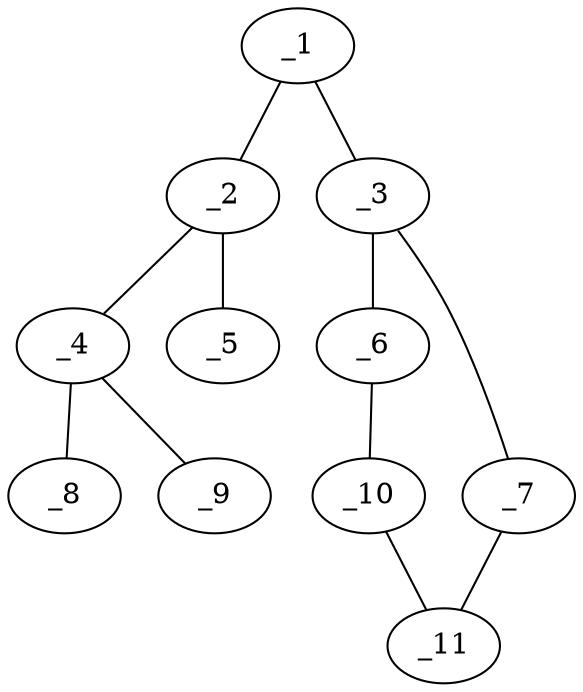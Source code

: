 graph molid348706 {
	_1	 [charge=0,
		chem=1,
		symbol="C  ",
		x="2.809",
		y="0.2694"];
	_2	 [charge=0,
		chem=1,
		symbol="C  ",
		x="3.6751",
		y="0.7694"];
	_1 -- _2	 [valence=1];
	_3	 [charge=0,
		chem=1,
		symbol="C  ",
		x="2.809",
		y="-0.7306"];
	_1 -- _3	 [valence=1];
	_4	 [charge=0,
		chem=1,
		symbol="C  ",
		x="3.6751",
		y="1.7694"];
	_2 -- _4	 [valence=1];
	_5	 [charge=0,
		chem=4,
		symbol="N  ",
		x="4.5411",
		y="0.2694"];
	_2 -- _5	 [valence=1];
	_6	 [charge=0,
		chem=1,
		symbol="C  ",
		x=2,
		y="-1.3184"];
	_3 -- _6	 [valence=2];
	_7	 [charge=0,
		chem=16,
		symbol="Se ",
		x="3.618",
		y="-1.3184"];
	_3 -- _7	 [valence=1];
	_8	 [charge=0,
		chem=2,
		symbol="O  ",
		x="4.5411",
		y="2.2694"];
	_4 -- _8	 [valence=2];
	_9	 [charge=0,
		chem=2,
		symbol="O  ",
		x="2.809",
		y="2.2694"];
	_4 -- _9	 [valence=1];
	_10	 [charge=0,
		chem=1,
		symbol="C  ",
		x="2.309",
		y="-2.2694"];
	_6 -- _10	 [valence=1];
	_11	 [charge=0,
		chem=1,
		symbol="C  ",
		x="3.309",
		y="-2.2694"];
	_7 -- _11	 [valence=1];
	_10 -- _11	 [valence=2];
}
